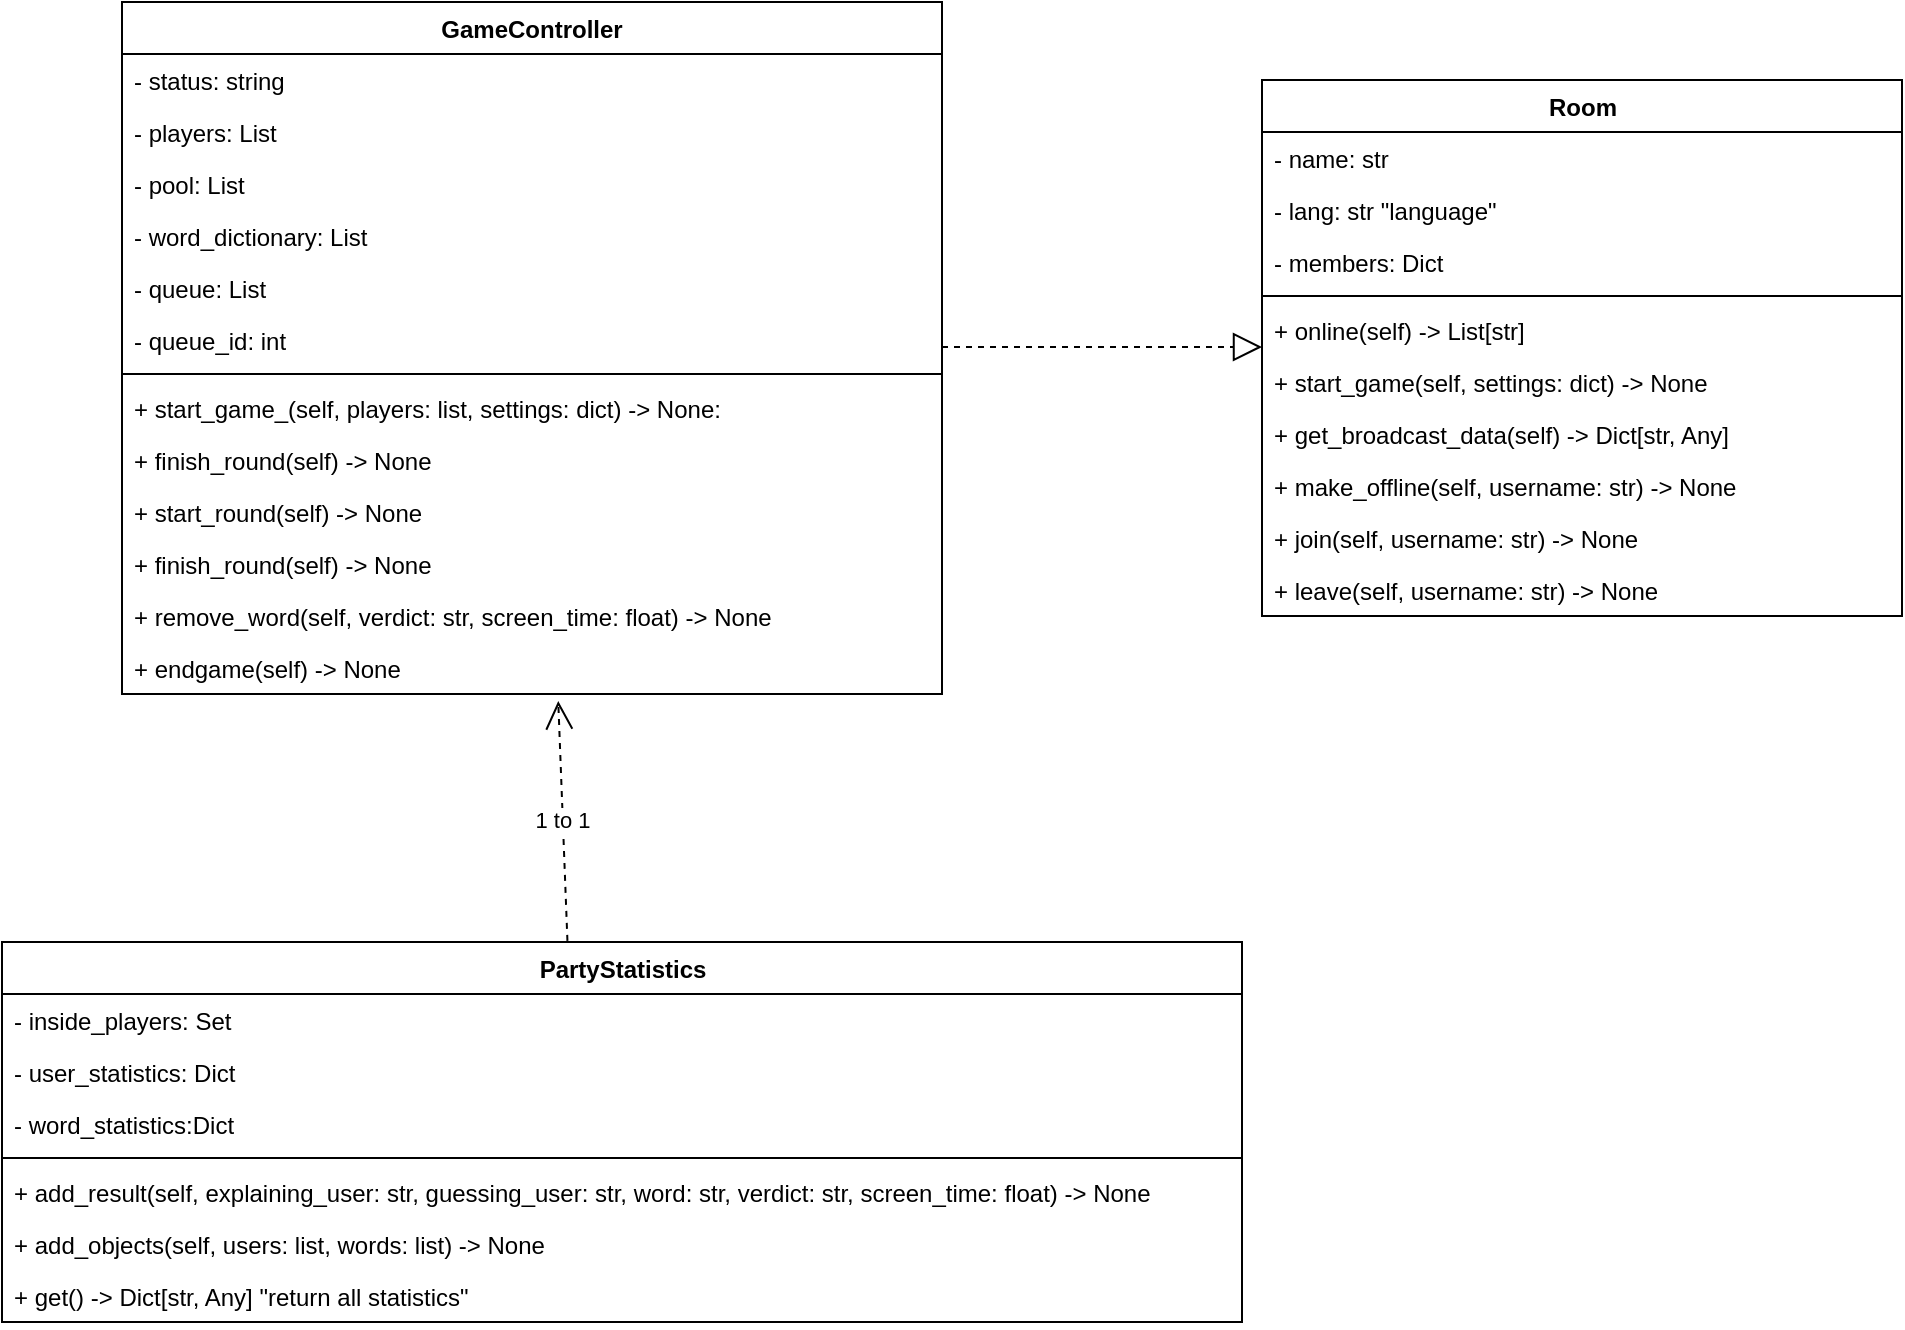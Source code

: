 <mxfile version="13.0.1" type="google" pages="2"><diagram name="Page-1" id="e7e014a7-5840-1c2e-5031-d8a46d1fe8dd"><mxGraphModel dx="869" dy="545" grid="1" gridSize="10" guides="1" tooltips="1" connect="1" arrows="1" fold="1" page="1" pageScale="1" pageWidth="1169" pageHeight="826" background="#ffffff" math="0" shadow="0"><root><mxCell id="0"/><mxCell id="1" parent="0"/><mxCell id="Yzx96IVGDuL9hyDOTPny-88" value="1 to 1&lt;br&gt;" style="endArrow=open;endSize=12;dashed=1;html=1;fontFamily=Helvetica;exitX=0.456;exitY=-0.003;exitDx=0;exitDy=0;exitPerimeter=0;entryX=0.532;entryY=1.135;entryDx=0;entryDy=0;entryPerimeter=0;" edge="1" parent="1" source="Yzx96IVGDuL9hyDOTPny-93" target="ji-6IlZ935ojZty_h6I--9"><mxGeometry width="160" relative="1" as="geometry"><mxPoint x="630" y="560" as="sourcePoint"/><mxPoint x="530" y="310" as="targetPoint"/></mxGeometry></mxCell><mxCell id="Yzx96IVGDuL9hyDOTPny-79" value="GameController" style="swimlane;fontStyle=1;align=center;verticalAlign=top;childLayout=stackLayout;horizontal=1;startSize=26;horizontalStack=0;resizeParent=1;resizeParentMax=0;resizeLast=0;collapsible=1;marginBottom=0;fontFamily=Helvetica;" vertex="1" parent="1"><mxGeometry x="120" y="10" width="410" height="346" as="geometry"/></mxCell><mxCell id="Yzx96IVGDuL9hyDOTPny-80" value="- status: string&lt;br&gt;" style="text;strokeColor=none;fillColor=none;align=left;verticalAlign=top;spacingLeft=4;spacingRight=4;overflow=hidden;rotatable=0;points=[[0,0.5],[1,0.5]];portConstraint=eastwest;html=1;" vertex="1" parent="Yzx96IVGDuL9hyDOTPny-79"><mxGeometry y="26" width="410" height="26" as="geometry"/></mxCell><mxCell id="Yzx96IVGDuL9hyDOTPny-86" value="- players: List" style="text;strokeColor=none;fillColor=none;align=left;verticalAlign=top;spacingLeft=4;spacingRight=4;overflow=hidden;rotatable=0;points=[[0,0.5],[1,0.5]];portConstraint=eastwest;" vertex="1" parent="Yzx96IVGDuL9hyDOTPny-79"><mxGeometry y="52" width="410" height="26" as="geometry"/></mxCell><mxCell id="Yzx96IVGDuL9hyDOTPny-87" value="- pool: List" style="text;strokeColor=none;fillColor=none;align=left;verticalAlign=top;spacingLeft=4;spacingRight=4;overflow=hidden;rotatable=0;points=[[0,0.5],[1,0.5]];portConstraint=eastwest;" vertex="1" parent="Yzx96IVGDuL9hyDOTPny-79"><mxGeometry y="78" width="410" height="26" as="geometry"/></mxCell><mxCell id="Yzx96IVGDuL9hyDOTPny-59" value="- word_dictionary: List" style="text;strokeColor=none;fillColor=none;align=left;verticalAlign=top;spacingLeft=4;spacingRight=4;overflow=hidden;rotatable=0;points=[[0,0.5],[1,0.5]];portConstraint=eastwest;" vertex="1" parent="Yzx96IVGDuL9hyDOTPny-79"><mxGeometry y="104" width="410" height="26" as="geometry"/></mxCell><mxCell id="ji-6IlZ935ojZty_h6I--2" value="- queue: List" style="text;strokeColor=none;fillColor=none;align=left;verticalAlign=top;spacingLeft=4;spacingRight=4;overflow=hidden;rotatable=0;points=[[0,0.5],[1,0.5]];portConstraint=eastwest;html=1;" vertex="1" parent="Yzx96IVGDuL9hyDOTPny-79"><mxGeometry y="130" width="410" height="26" as="geometry"/></mxCell><mxCell id="ji-6IlZ935ojZty_h6I--3" value="- queue_id: int" style="text;strokeColor=none;fillColor=none;align=left;verticalAlign=top;spacingLeft=4;spacingRight=4;overflow=hidden;rotatable=0;points=[[0,0.5],[1,0.5]];portConstraint=eastwest;html=1;" vertex="1" parent="Yzx96IVGDuL9hyDOTPny-79"><mxGeometry y="156" width="410" height="26" as="geometry"/></mxCell><mxCell id="Yzx96IVGDuL9hyDOTPny-81" value="" style="line;strokeWidth=1;fillColor=none;align=left;verticalAlign=middle;spacingTop=-1;spacingLeft=3;spacingRight=3;rotatable=0;labelPosition=right;points=[];portConstraint=eastwest;" vertex="1" parent="Yzx96IVGDuL9hyDOTPny-79"><mxGeometry y="182" width="410" height="8" as="geometry"/></mxCell><mxCell id="Yzx96IVGDuL9hyDOTPny-82" value="+ start_game_(self, players: list, settings: dict) -&gt; None:" style="text;strokeColor=none;fillColor=none;align=left;verticalAlign=top;spacingLeft=4;spacingRight=4;overflow=hidden;rotatable=0;points=[[0,0.5],[1,0.5]];portConstraint=eastwest;" vertex="1" parent="Yzx96IVGDuL9hyDOTPny-79"><mxGeometry y="190" width="410" height="26" as="geometry"/></mxCell><mxCell id="ji-6IlZ935ojZty_h6I--4" value="+ finish_round(self) -&gt; None" style="text;strokeColor=none;fillColor=none;align=left;verticalAlign=top;spacingLeft=4;spacingRight=4;overflow=hidden;rotatable=0;points=[[0,0.5],[1,0.5]];portConstraint=eastwest;" vertex="1" parent="Yzx96IVGDuL9hyDOTPny-79"><mxGeometry y="216" width="410" height="26" as="geometry"/></mxCell><mxCell id="ji-6IlZ935ojZty_h6I--5" value="+ start_round(self) -&gt; None" style="text;strokeColor=none;fillColor=none;align=left;verticalAlign=top;spacingLeft=4;spacingRight=4;overflow=hidden;rotatable=0;points=[[0,0.5],[1,0.5]];portConstraint=eastwest;" vertex="1" parent="Yzx96IVGDuL9hyDOTPny-79"><mxGeometry y="242" width="410" height="26" as="geometry"/></mxCell><mxCell id="ji-6IlZ935ojZty_h6I--7" value="+ finish_round(self) -&gt; None" style="text;strokeColor=none;fillColor=none;align=left;verticalAlign=top;spacingLeft=4;spacingRight=4;overflow=hidden;rotatable=0;points=[[0,0.5],[1,0.5]];portConstraint=eastwest;" vertex="1" parent="Yzx96IVGDuL9hyDOTPny-79"><mxGeometry y="268" width="410" height="26" as="geometry"/></mxCell><mxCell id="ji-6IlZ935ojZty_h6I--8" value="+ remove_word(self, verdict: str, screen_time: float) -&gt; None" style="text;strokeColor=none;fillColor=none;align=left;verticalAlign=top;spacingLeft=4;spacingRight=4;overflow=hidden;rotatable=0;points=[[0,0.5],[1,0.5]];portConstraint=eastwest;" vertex="1" parent="Yzx96IVGDuL9hyDOTPny-79"><mxGeometry y="294" width="410" height="26" as="geometry"/></mxCell><mxCell id="ji-6IlZ935ojZty_h6I--9" value="+ endgame(self) -&gt; None" style="text;strokeColor=none;fillColor=none;align=left;verticalAlign=top;spacingLeft=4;spacingRight=4;overflow=hidden;rotatable=0;points=[[0,0.5],[1,0.5]];portConstraint=eastwest;" vertex="1" parent="Yzx96IVGDuL9hyDOTPny-79"><mxGeometry y="320" width="410" height="26" as="geometry"/></mxCell><mxCell id="Yzx96IVGDuL9hyDOTPny-93" value="PartyStatistics" style="swimlane;fontStyle=1;align=center;verticalAlign=top;childLayout=stackLayout;horizontal=1;startSize=26;horizontalStack=0;resizeParent=1;resizeParentMax=0;resizeLast=0;collapsible=1;marginBottom=0;fontFamily=Helvetica;html=1;" vertex="1" parent="1"><mxGeometry x="60" y="480" width="620" height="190" as="geometry"/></mxCell><mxCell id="Yzx96IVGDuL9hyDOTPny-98" value="- inside_players: Set" style="text;strokeColor=none;fillColor=none;align=left;verticalAlign=top;spacingLeft=4;spacingRight=4;overflow=hidden;rotatable=0;points=[[0,0.5],[1,0.5]];portConstraint=eastwest;" vertex="1" parent="Yzx96IVGDuL9hyDOTPny-93"><mxGeometry y="26" width="620" height="26" as="geometry"/></mxCell><mxCell id="Yzx96IVGDuL9hyDOTPny-97" value="- user_statistics: Dict" style="text;strokeColor=none;fillColor=none;align=left;verticalAlign=top;spacingLeft=4;spacingRight=4;overflow=hidden;rotatable=0;points=[[0,0.5],[1,0.5]];portConstraint=eastwest;" vertex="1" parent="Yzx96IVGDuL9hyDOTPny-93"><mxGeometry y="52" width="620" height="26" as="geometry"/></mxCell><mxCell id="Yzx96IVGDuL9hyDOTPny-94" value="- word_statistics:Dict" style="text;strokeColor=none;fillColor=none;align=left;verticalAlign=top;spacingLeft=4;spacingRight=4;overflow=hidden;rotatable=0;points=[[0,0.5],[1,0.5]];portConstraint=eastwest;" vertex="1" parent="Yzx96IVGDuL9hyDOTPny-93"><mxGeometry y="78" width="620" height="26" as="geometry"/></mxCell><mxCell id="Yzx96IVGDuL9hyDOTPny-95" value="" style="line;strokeWidth=1;fillColor=none;align=left;verticalAlign=middle;spacingTop=-1;spacingLeft=3;spacingRight=3;rotatable=0;labelPosition=right;points=[];portConstraint=eastwest;" vertex="1" parent="Yzx96IVGDuL9hyDOTPny-93"><mxGeometry y="104" width="620" height="8" as="geometry"/></mxCell><mxCell id="Yzx96IVGDuL9hyDOTPny-96" value="+ add_result(self, explaining_user: str, guessing_user: str, word: str, verdict: str, screen_time: float) -&gt; None" style="text;strokeColor=none;fillColor=none;align=left;verticalAlign=top;spacingLeft=4;spacingRight=4;overflow=hidden;rotatable=0;points=[[0,0.5],[1,0.5]];portConstraint=eastwest;" vertex="1" parent="Yzx96IVGDuL9hyDOTPny-93"><mxGeometry y="112" width="620" height="26" as="geometry"/></mxCell><mxCell id="Yzx96IVGDuL9hyDOTPny-99" value="+ add_objects(self, users: list, words: list) -&gt; None" style="text;strokeColor=none;fillColor=none;align=left;verticalAlign=top;spacingLeft=4;spacingRight=4;overflow=hidden;rotatable=0;points=[[0,0.5],[1,0.5]];portConstraint=eastwest;" vertex="1" parent="Yzx96IVGDuL9hyDOTPny-93"><mxGeometry y="138" width="620" height="26" as="geometry"/></mxCell><mxCell id="Yzx96IVGDuL9hyDOTPny-100" value="+ get() -&gt; Dict[str, Any] &quot;return all statistics&quot;" style="text;strokeColor=none;fillColor=none;align=left;verticalAlign=top;spacingLeft=4;spacingRight=4;overflow=hidden;rotatable=0;points=[[0,0.5],[1,0.5]];portConstraint=eastwest;" vertex="1" parent="Yzx96IVGDuL9hyDOTPny-93"><mxGeometry y="164" width="620" height="26" as="geometry"/></mxCell><mxCell id="ji-6IlZ935ojZty_h6I--10" value="" style="endArrow=block;dashed=1;endFill=0;endSize=12;html=1;fontFamily=Helvetica;" edge="1" parent="1"><mxGeometry width="160" relative="1" as="geometry"><mxPoint x="530" y="182.5" as="sourcePoint"/><mxPoint x="690" y="182.5" as="targetPoint"/></mxGeometry></mxCell><mxCell id="ji-6IlZ935ojZty_h6I--11" value="Room" style="swimlane;fontStyle=1;align=center;verticalAlign=top;childLayout=stackLayout;horizontal=1;startSize=26;horizontalStack=0;resizeParent=1;resizeParentMax=0;resizeLast=0;collapsible=1;marginBottom=0;fontFamily=Helvetica;html=1;" vertex="1" parent="1"><mxGeometry x="690" y="49" width="320" height="268" as="geometry"/></mxCell><mxCell id="ji-6IlZ935ojZty_h6I--15" value="- name: str" style="text;strokeColor=none;fillColor=none;align=left;verticalAlign=top;spacingLeft=4;spacingRight=4;overflow=hidden;rotatable=0;points=[[0,0.5],[1,0.5]];portConstraint=eastwest;" vertex="1" parent="ji-6IlZ935ojZty_h6I--11"><mxGeometry y="26" width="320" height="26" as="geometry"/></mxCell><mxCell id="ji-6IlZ935ojZty_h6I--12" value="- lang: str &quot;language&quot;" style="text;strokeColor=none;fillColor=none;align=left;verticalAlign=top;spacingLeft=4;spacingRight=4;overflow=hidden;rotatable=0;points=[[0,0.5],[1,0.5]];portConstraint=eastwest;" vertex="1" parent="ji-6IlZ935ojZty_h6I--11"><mxGeometry y="52" width="320" height="26" as="geometry"/></mxCell><mxCell id="ji-6IlZ935ojZty_h6I--16" value="- members: Dict" style="text;strokeColor=none;fillColor=none;align=left;verticalAlign=top;spacingLeft=4;spacingRight=4;overflow=hidden;rotatable=0;points=[[0,0.5],[1,0.5]];portConstraint=eastwest;" vertex="1" parent="ji-6IlZ935ojZty_h6I--11"><mxGeometry y="78" width="320" height="26" as="geometry"/></mxCell><mxCell id="ji-6IlZ935ojZty_h6I--13" value="" style="line;strokeWidth=1;fillColor=none;align=left;verticalAlign=middle;spacingTop=-1;spacingLeft=3;spacingRight=3;rotatable=0;labelPosition=right;points=[];portConstraint=eastwest;" vertex="1" parent="ji-6IlZ935ojZty_h6I--11"><mxGeometry y="104" width="320" height="8" as="geometry"/></mxCell><mxCell id="ji-6IlZ935ojZty_h6I--14" value="+ online(self) -&gt; List[str]" style="text;strokeColor=none;fillColor=none;align=left;verticalAlign=top;spacingLeft=4;spacingRight=4;overflow=hidden;rotatable=0;points=[[0,0.5],[1,0.5]];portConstraint=eastwest;" vertex="1" parent="ji-6IlZ935ojZty_h6I--11"><mxGeometry y="112" width="320" height="26" as="geometry"/></mxCell><mxCell id="ji-6IlZ935ojZty_h6I--17" value="+ start_game(self, settings: dict) -&gt; None" style="text;strokeColor=none;fillColor=none;align=left;verticalAlign=top;spacingLeft=4;spacingRight=4;overflow=hidden;rotatable=0;points=[[0,0.5],[1,0.5]];portConstraint=eastwest;" vertex="1" parent="ji-6IlZ935ojZty_h6I--11"><mxGeometry y="138" width="320" height="26" as="geometry"/></mxCell><mxCell id="ji-6IlZ935ojZty_h6I--19" value="+ get_broadcast_data(self) -&gt; Dict[str, Any]" style="text;strokeColor=none;fillColor=none;align=left;verticalAlign=top;spacingLeft=4;spacingRight=4;overflow=hidden;rotatable=0;points=[[0,0.5],[1,0.5]];portConstraint=eastwest;" vertex="1" parent="ji-6IlZ935ojZty_h6I--11"><mxGeometry y="164" width="320" height="26" as="geometry"/></mxCell><mxCell id="ji-6IlZ935ojZty_h6I--20" value="+ make_offline(self, username: str) -&gt; None" style="text;strokeColor=none;fillColor=none;align=left;verticalAlign=top;spacingLeft=4;spacingRight=4;overflow=hidden;rotatable=0;points=[[0,0.5],[1,0.5]];portConstraint=eastwest;" vertex="1" parent="ji-6IlZ935ojZty_h6I--11"><mxGeometry y="190" width="320" height="26" as="geometry"/></mxCell><mxCell id="ji-6IlZ935ojZty_h6I--21" value="+ join(self, username: str) -&gt; None&#10;" style="text;strokeColor=none;fillColor=none;align=left;verticalAlign=top;spacingLeft=4;spacingRight=4;overflow=hidden;rotatable=0;points=[[0,0.5],[1,0.5]];portConstraint=eastwest;" vertex="1" parent="ji-6IlZ935ojZty_h6I--11"><mxGeometry y="216" width="320" height="26" as="geometry"/></mxCell><mxCell id="ji-6IlZ935ojZty_h6I--22" value="+ leave(self, username: str) -&gt; None" style="text;strokeColor=none;fillColor=none;align=left;verticalAlign=top;spacingLeft=4;spacingRight=4;overflow=hidden;rotatable=0;points=[[0,0.5],[1,0.5]];portConstraint=eastwest;" vertex="1" parent="ji-6IlZ935ojZty_h6I--11"><mxGeometry y="242" width="320" height="26" as="geometry"/></mxCell></root></mxGraphModel></diagram><diagram id="q2NVaImHEOjYxT5doe_f" name="Page-2"><mxGraphModel dx="869" dy="545" grid="1" gridSize="10" guides="1" tooltips="1" connect="1" arrows="1" fold="1" page="1" pageScale="1" pageWidth="827" pageHeight="1169" math="0" shadow="0"><root><mxCell id="HzpMtHssukkRyP5O6zhA-0"/><mxCell id="HzpMtHssukkRyP5O6zhA-1" parent="HzpMtHssukkRyP5O6zhA-0"/><mxCell id="XvEpyA3k5y7oG45__vI0-0" value="" style="ellipse;whiteSpace=wrap;html=1;fontFamily=Helvetica;align=center;" vertex="1" parent="HzpMtHssukkRyP5O6zhA-1"><mxGeometry x="40" y="280" width="90" height="40" as="geometry"/></mxCell><mxCell id="XvEpyA3k5y7oG45__vI0-1" value="start page" style="text;html=1;strokeColor=none;fillColor=none;align=center;verticalAlign=middle;whiteSpace=wrap;rounded=0;fontFamily=Helvetica;" vertex="1" parent="HzpMtHssukkRyP5O6zhA-1"><mxGeometry x="55" y="290" width="60" height="20" as="geometry"/></mxCell><mxCell id="XvEpyA3k5y7oG45__vI0-2" value="" style="endArrow=classic;html=1;fontFamily=Helvetica;" edge="1" parent="HzpMtHssukkRyP5O6zhA-1"><mxGeometry width="50" height="50" relative="1" as="geometry"><mxPoint x="130" y="299.5" as="sourcePoint"/><mxPoint x="220" y="300" as="targetPoint"/><Array as="points"><mxPoint x="180" y="330"/></Array></mxGeometry></mxCell><mxCell id="XvEpyA3k5y7oG45__vI0-3" value="" style="endArrow=classic;html=1;fontFamily=Helvetica;exitX=1;exitY=0.5;exitDx=0;exitDy=0;" edge="1" parent="HzpMtHssukkRyP5O6zhA-1" source="XvEpyA3k5y7oG45__vI0-0"><mxGeometry width="50" height="50" relative="1" as="geometry"><mxPoint x="230" y="300" as="sourcePoint"/><mxPoint x="220" y="300" as="targetPoint"/><Array as="points"><mxPoint x="180" y="270"/></Array></mxGeometry></mxCell><mxCell id="XvEpyA3k5y7oG45__vI0-4" value="join room" style="text;html=1;strokeColor=none;fillColor=none;align=center;verticalAlign=middle;whiteSpace=wrap;rounded=0;fontFamily=Helvetica;" vertex="1" parent="HzpMtHssukkRyP5O6zhA-1"><mxGeometry x="120" y="250" width="110" height="20" as="geometry"/></mxCell><mxCell id="XvEpyA3k5y7oG45__vI0-6" value="" style="ellipse;whiteSpace=wrap;html=1;fontFamily=Helvetica;align=center;" vertex="1" parent="HzpMtHssukkRyP5O6zhA-1"><mxGeometry x="220" y="280" width="100" height="40" as="geometry"/></mxCell><mxCell id="XvEpyA3k5y7oG45__vI0-7" value="choosing settings" style="text;html=1;strokeColor=none;fillColor=none;align=center;verticalAlign=middle;whiteSpace=wrap;rounded=0;fontFamily=Helvetica;" vertex="1" parent="HzpMtHssukkRyP5O6zhA-1"><mxGeometry x="215" y="290" width="110" height="20" as="geometry"/></mxCell><mxCell id="XvEpyA3k5y7oG45__vI0-8" value="" style="endArrow=classic;html=1;fontFamily=Helvetica;entryX=0.5;entryY=0;entryDx=0;entryDy=0;" edge="1" parent="HzpMtHssukkRyP5O6zhA-1" target="XvEpyA3k5y7oG45__vI0-0"><mxGeometry width="50" height="50" relative="1" as="geometry"><mxPoint x="300" y="280" as="sourcePoint"/><mxPoint x="150" y="140" as="targetPoint"/><Array as="points"><mxPoint x="260" y="220"/><mxPoint x="200" y="220"/><mxPoint x="140" y="220"/></Array></mxGeometry></mxCell><mxCell id="XvEpyA3k5y7oG45__vI0-9" value="leave room" style="text;html=1;strokeColor=none;fillColor=none;align=center;verticalAlign=middle;whiteSpace=wrap;rounded=0;fontFamily=Helvetica;" vertex="1" parent="HzpMtHssukkRyP5O6zhA-1"><mxGeometry x="170" y="190" width="75" height="20" as="geometry"/></mxCell><mxCell id="XvEpyA3k5y7oG45__vI0-10" value="" style="endArrow=classic;html=1;fontFamily=Helvetica;" edge="1" parent="HzpMtHssukkRyP5O6zhA-1"><mxGeometry width="50" height="50" relative="1" as="geometry"><mxPoint x="320" y="300" as="sourcePoint"/><mxPoint x="440" y="300" as="targetPoint"/><Array as="points"><mxPoint x="350" y="270"/><mxPoint x="390" y="260"/><mxPoint x="420" y="270"/></Array></mxGeometry></mxCell><mxCell id="XvEpyA3k5y7oG45__vI0-11" value="" style="endArrow=classic;html=1;fontFamily=Helvetica;" edge="1" parent="HzpMtHssukkRyP5O6zhA-1"><mxGeometry width="50" height="50" relative="1" as="geometry"><mxPoint x="320" y="300" as="sourcePoint"/><mxPoint x="440" y="300" as="targetPoint"/><Array as="points"><mxPoint x="350" y="320"/><mxPoint x="390" y="330"/><mxPoint x="420" y="320"/></Array></mxGeometry></mxCell><mxCell id="XvEpyA3k5y7oG45__vI0-12" value="" style="ellipse;whiteSpace=wrap;html=1;fontFamily=Helvetica;align=center;" vertex="1" parent="HzpMtHssukkRyP5O6zhA-1"><mxGeometry x="440" y="280" width="90" height="40" as="geometry"/></mxCell><mxCell id="XvEpyA3k5y7oG45__vI0-13" value="start game" style="text;html=1;strokeColor=none;fillColor=none;align=center;verticalAlign=middle;whiteSpace=wrap;rounded=0;fontFamily=Helvetica;" vertex="1" parent="HzpMtHssukkRyP5O6zhA-1"><mxGeometry x="452.5" y="290" width="65" height="20" as="geometry"/></mxCell><mxCell id="XvEpyA3k5y7oG45__vI0-14" value="start&amp;nbsp;" style="text;html=1;strokeColor=none;fillColor=none;align=center;verticalAlign=middle;whiteSpace=wrap;rounded=0;fontFamily=Helvetica;" vertex="1" parent="HzpMtHssukkRyP5O6zhA-1"><mxGeometry x="370" y="240" width="40" height="20" as="geometry"/></mxCell><mxCell id="XvEpyA3k5y7oG45__vI0-15" value="anybody press start" style="text;html=1;strokeColor=none;fillColor=none;align=center;verticalAlign=middle;whiteSpace=wrap;rounded=0;fontFamily=Helvetica;" vertex="1" parent="HzpMtHssukkRyP5O6zhA-1"><mxGeometry x="350" y="340" width="80" height="20" as="geometry"/></mxCell><mxCell id="XvEpyA3k5y7oG45__vI0-16" value="" style="endArrow=classic;html=1;fontFamily=Helvetica;" edge="1" parent="HzpMtHssukkRyP5O6zhA-1"><mxGeometry width="50" height="50" relative="1" as="geometry"><mxPoint x="530" y="299.5" as="sourcePoint"/><mxPoint x="580" y="300" as="targetPoint"/></mxGeometry></mxCell><mxCell id="XvEpyA3k5y7oG45__vI0-23" value="" style="ellipse;whiteSpace=wrap;html=1;fontFamily=Helvetica;align=center;" vertex="1" parent="HzpMtHssukkRyP5O6zhA-1"><mxGeometry x="580" y="280" width="80" height="40" as="geometry"/></mxCell><mxCell id="XvEpyA3k5y7oG45__vI0-24" value="start round" style="text;html=1;strokeColor=none;fillColor=none;align=center;verticalAlign=middle;whiteSpace=wrap;rounded=0;fontFamily=Helvetica;" vertex="1" parent="HzpMtHssukkRyP5O6zhA-1"><mxGeometry x="585" y="290" width="70" height="20" as="geometry"/></mxCell><mxCell id="XvEpyA3k5y7oG45__vI0-26" value="" style="endArrow=classic;html=1;fontFamily=Helvetica;" edge="1" parent="HzpMtHssukkRyP5O6zhA-1"><mxGeometry width="50" height="50" relative="1" as="geometry"><mxPoint x="620" y="320" as="sourcePoint"/><mxPoint x="630" y="410" as="targetPoint"/><Array as="points"><mxPoint x="650" y="340"/><mxPoint x="660" y="370"/><mxPoint x="650" y="400"/></Array></mxGeometry></mxCell><mxCell id="XvEpyA3k5y7oG45__vI0-27" value="" style="ellipse;whiteSpace=wrap;html=1;fontFamily=Helvetica;align=center;" vertex="1" parent="HzpMtHssukkRyP5O6zhA-1"><mxGeometry x="570" y="410" width="120" height="40" as="geometry"/></mxCell><mxCell id="XvEpyA3k5y7oG45__vI0-28" value="playing round" style="text;html=1;strokeColor=none;fillColor=none;align=center;verticalAlign=middle;whiteSpace=wrap;rounded=0;fontFamily=Helvetica;" vertex="1" parent="HzpMtHssukkRyP5O6zhA-1"><mxGeometry x="660" y="340" width="80" height="50" as="geometry"/></mxCell><mxCell id="XvEpyA3k5y7oG45__vI0-29" value="" style="endArrow=classic;html=1;fontFamily=Helvetica;" edge="1" parent="HzpMtHssukkRyP5O6zhA-1"><mxGeometry width="50" height="50" relative="1" as="geometry"><mxPoint x="630" y="410" as="sourcePoint"/><mxPoint x="620" y="320" as="targetPoint"/><Array as="points"><mxPoint x="610" y="380"/><mxPoint x="610" y="350"/></Array></mxGeometry></mxCell><mxCell id="XvEpyA3k5y7oG45__vI0-30" value="reshuffle&amp;nbsp;&lt;br&gt;players" style="text;html=1;strokeColor=none;fillColor=none;align=center;verticalAlign=middle;whiteSpace=wrap;rounded=0;fontFamily=Helvetica;" vertex="1" parent="HzpMtHssukkRyP5O6zhA-1"><mxGeometry x="560" y="355" width="40" height="20" as="geometry"/></mxCell><mxCell id="XvEpyA3k5y7oG45__vI0-32" value="end round" style="text;html=1;strokeColor=none;fillColor=none;align=center;verticalAlign=middle;whiteSpace=wrap;rounded=0;fontFamily=Helvetica;" vertex="1" parent="HzpMtHssukkRyP5O6zhA-1"><mxGeometry x="600" y="420" width="60" height="20" as="geometry"/></mxCell><mxCell id="XvEpyA3k5y7oG45__vI0-33" value="" style="endArrow=classic;html=1;fontFamily=Helvetica;entryX=0.5;entryY=1;entryDx=0;entryDy=0;" edge="1" parent="HzpMtHssukkRyP5O6zhA-1" target="XvEpyA3k5y7oG45__vI0-12"><mxGeometry width="50" height="50" relative="1" as="geometry"><mxPoint x="570" y="430" as="sourcePoint"/><mxPoint x="620" y="380" as="targetPoint"/><Array as="points"><mxPoint x="490" y="400"/></Array></mxGeometry></mxCell><mxCell id="XvEpyA3k5y7oG45__vI0-34" value="end game" style="text;html=1;strokeColor=none;fillColor=none;align=center;verticalAlign=middle;whiteSpace=wrap;rounded=0;fontFamily=Helvetica;" vertex="1" parent="HzpMtHssukkRyP5O6zhA-1"><mxGeometry x="440" y="410" width="60" height="20" as="geometry"/></mxCell><mxCell id="XvEpyA3k5y7oG45__vI0-35" value="" style="ellipse;html=1;shape=startState;fillColor=#000000;strokeColor=#ff0000;fontFamily=Helvetica;align=center;" vertex="1" parent="HzpMtHssukkRyP5O6zhA-1"><mxGeometry x="70" y="430" width="30" height="30" as="geometry"/></mxCell><mxCell id="XvEpyA3k5y7oG45__vI0-36" value="" style="edgeStyle=orthogonalEdgeStyle;html=1;verticalAlign=bottom;endArrow=open;endSize=8;strokeColor=#ff0000;fontFamily=Helvetica;entryX=0.5;entryY=1;entryDx=0;entryDy=0;" edge="1" source="XvEpyA3k5y7oG45__vI0-35" parent="HzpMtHssukkRyP5O6zhA-1" target="XvEpyA3k5y7oG45__vI0-0"><mxGeometry relative="1" as="geometry"><mxPoint x="85" y="520" as="targetPoint"/></mxGeometry></mxCell><mxCell id="XvEpyA3k5y7oG45__vI0-37" value="connect to&amp;nbsp;&lt;a href=&quot;https://hat.alekseev.tk/&quot;&gt;https://hat.alekseev.tk/&lt;/a&gt;" style="text;html=1;strokeColor=none;fillColor=none;align=center;verticalAlign=middle;whiteSpace=wrap;rounded=0;fontFamily=Helvetica;" vertex="1" parent="HzpMtHssukkRyP5O6zhA-1"><mxGeometry x="90" y="380" width="140" height="20" as="geometry"/></mxCell><mxCell id="XvEpyA3k5y7oG45__vI0-38" value="create room" style="text;html=1;strokeColor=none;fillColor=none;align=center;verticalAlign=middle;whiteSpace=wrap;rounded=0;fontFamily=Helvetica;" vertex="1" parent="HzpMtHssukkRyP5O6zhA-1"><mxGeometry x="140" y="330" width="70" height="20" as="geometry"/></mxCell></root></mxGraphModel></diagram></mxfile>